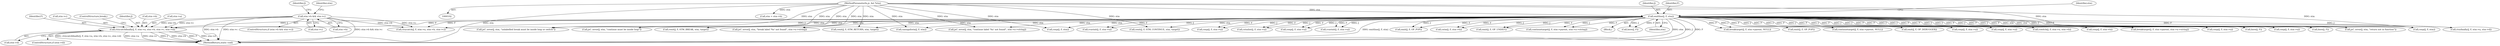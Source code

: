 digraph "0_ghostscript_5008105780c0b0182ea6eda83ad5598f225be3ee@pointer" {
"1000773" [label="(Call,ctrycatchfinally(J, F, stm->a, stm->b, stm->c, stm->d))"];
"1000111" [label="(Call,emitline(J, F, stm))"];
"1000104" [label="(MethodParameterIn,js_Ast *stm)"];
"1000761" [label="(Call,stm->b && stm->c)"];
"1000779" [label="(Call,stm->b)"];
"1000602" [label="(Call,cexit(J, F, STM_BREAK, stm, target))"];
"1000414" [label="(Call,cexp(J, F, stm->b))"];
"1000525" [label="(Call,stm = stm->b)"];
"1000561" [label="(Call,breaktarget(J, F, stm->parent, stm->a->string))"];
"1000113" [label="(Identifier,F)"];
"1000199" [label="(Call,cexp(J, F, stm->a))"];
"1000264" [label="(Call,here(J, F))"];
"1000710" [label="(Call,jsC_error(J, stm, \"return not in function\"))"];
"1000762" [label="(Call,stm->b)"];
"1000738" [label="(Call,cexp(J, F, stm->a))"];
"1000339" [label="(Call,here(J, F))"];
"1000776" [label="(Call,stm->a)"];
"1000761" [label="(Call,stm->b && stm->c)"];
"1000775" [label="(Identifier,F)"];
"1000803" [label="(Call,ctryfinally(J, F, stm->a, stm->d))"];
"1000835" [label="(Call,cexp(J, F, stm))"];
"1000440" [label="(Call,cassignforin(J, F, stm))"];
"1000146" [label="(Call,cvarinit(J, F, stm->a))"];
"1000785" [label="(Call,stm->d)"];
"1000640" [label="(Call,jsC_error(J, stm, \"continue label '%s' not found\", stm->a->string))"];
"1000123" [label="(Call,cstmlist(J, F, stm->a))"];
"1000663" [label="(Call,jsC_error(J, stm, \"continue must be inside loop\"))"];
"1000760" [label="(ControlStructure,if (stm->b && stm->c))"];
"1000782" [label="(Call,stm->c)"];
"1000327" [label="(Call,cexp(J, F, stm->a))"];
"1000771" [label="(Identifier,stm)"];
"1000314" [label="(Call,cvarinit(J, F, stm->a))"];
"1000598" [label="(Call,jsC_error(J, stm, \"unlabelled break must be inside loop or switch\"))"];
"1000825" [label="(Call,emit(J, F, OP_POP))"];
"1000513" [label="(Call,cstm(J, F, stm->b))"];
"1000104" [label="(MethodParameterIn,js_Ast *stm)"];
"1000575" [label="(Call,jsC_error(J, stm, \"break label '%s' not found\", stm->a->string))"];
"1000111" [label="(Call,emitline(J, F, stm))"];
"1000695" [label="(Call,emit(J, F, OP_UNDEF))"];
"1000105" [label="(Block,)"];
"1000225" [label="(Call,here(J, F))"];
"1000844" [label="(MethodReturn,static void)"];
"1000114" [label="(Identifier,stm)"];
"1000159" [label="(Call,cexp(J, F, stm->a))"];
"1000588" [label="(Call,breaktarget(J, F, stm->parent, NULL))"];
"1000769" [label="(ControlStructure,if (stm->d))"];
"1000136" [label="(Call,emit(J, F, OP_POP))"];
"1000667" [label="(Call,cexit(J, F, STM_CONTINUE, stm, target))"];
"1000117" [label="(Identifier,stm)"];
"1000714" [label="(Call,cexit(J, F, STM_RETURN, stm, target))"];
"1000804" [label="(Identifier,J)"];
"1000653" [label="(Call,continuetarget(J, F, stm->parent, NULL))"];
"1000773" [label="(Call,ctrycatchfinally(J, F, stm->a, stm->b, stm->c, stm->d))"];
"1000812" [label="(ControlStructure,break;)"];
"1000765" [label="(Call,stm->c)"];
"1000774" [label="(Identifier,J)"];
"1000814" [label="(Call,emit(J, F, OP_DEBUGGER))"];
"1000726" [label="(Call,cexp(J, F, stm->a))"];
"1000688" [label="(Call,cexp(J, F, stm->a))"];
"1000626" [label="(Call,continuetarget(J, F, stm->parent, stm->a->string))"];
"1000112" [label="(Identifier,J)"];
"1000492" [label="(Call,cswitch(J, F, stm->a, stm->b))"];
"1000789" [label="(Call,ctrycatch(J, F, stm->a, stm->b, stm->c))"];
"1000829" [label="(Call,cexp(J, F, stm))"];
"1000773" -> "1000769"  [label="AST: "];
"1000773" -> "1000785"  [label="CFG: "];
"1000774" -> "1000773"  [label="AST: "];
"1000775" -> "1000773"  [label="AST: "];
"1000776" -> "1000773"  [label="AST: "];
"1000779" -> "1000773"  [label="AST: "];
"1000782" -> "1000773"  [label="AST: "];
"1000785" -> "1000773"  [label="AST: "];
"1000812" -> "1000773"  [label="CFG: "];
"1000773" -> "1000844"  [label="DDG: stm->d"];
"1000773" -> "1000844"  [label="DDG: ctrycatchfinally(J, F, stm->a, stm->b, stm->c, stm->d)"];
"1000773" -> "1000844"  [label="DDG: stm->a"];
"1000773" -> "1000844"  [label="DDG: stm->c"];
"1000773" -> "1000844"  [label="DDG: J"];
"1000773" -> "1000844"  [label="DDG: stm->b"];
"1000773" -> "1000844"  [label="DDG: F"];
"1000111" -> "1000773"  [label="DDG: J"];
"1000111" -> "1000773"  [label="DDG: F"];
"1000761" -> "1000773"  [label="DDG: stm->b"];
"1000761" -> "1000773"  [label="DDG: stm->c"];
"1000111" -> "1000105"  [label="AST: "];
"1000111" -> "1000114"  [label="CFG: "];
"1000112" -> "1000111"  [label="AST: "];
"1000113" -> "1000111"  [label="AST: "];
"1000114" -> "1000111"  [label="AST: "];
"1000117" -> "1000111"  [label="CFG: "];
"1000111" -> "1000844"  [label="DDG: stm"];
"1000111" -> "1000844"  [label="DDG: J"];
"1000111" -> "1000844"  [label="DDG: F"];
"1000111" -> "1000844"  [label="DDG: emitline(J, F, stm)"];
"1000104" -> "1000111"  [label="DDG: stm"];
"1000111" -> "1000123"  [label="DDG: J"];
"1000111" -> "1000123"  [label="DDG: F"];
"1000111" -> "1000136"  [label="DDG: J"];
"1000111" -> "1000136"  [label="DDG: F"];
"1000111" -> "1000146"  [label="DDG: J"];
"1000111" -> "1000146"  [label="DDG: F"];
"1000111" -> "1000159"  [label="DDG: J"];
"1000111" -> "1000159"  [label="DDG: F"];
"1000111" -> "1000199"  [label="DDG: J"];
"1000111" -> "1000199"  [label="DDG: F"];
"1000111" -> "1000225"  [label="DDG: J"];
"1000111" -> "1000225"  [label="DDG: F"];
"1000111" -> "1000264"  [label="DDG: J"];
"1000111" -> "1000264"  [label="DDG: F"];
"1000111" -> "1000314"  [label="DDG: J"];
"1000111" -> "1000314"  [label="DDG: F"];
"1000111" -> "1000327"  [label="DDG: J"];
"1000111" -> "1000327"  [label="DDG: F"];
"1000111" -> "1000339"  [label="DDG: J"];
"1000111" -> "1000339"  [label="DDG: F"];
"1000111" -> "1000414"  [label="DDG: J"];
"1000111" -> "1000414"  [label="DDG: F"];
"1000111" -> "1000440"  [label="DDG: stm"];
"1000111" -> "1000492"  [label="DDG: J"];
"1000111" -> "1000492"  [label="DDG: F"];
"1000111" -> "1000513"  [label="DDG: J"];
"1000111" -> "1000513"  [label="DDG: F"];
"1000111" -> "1000561"  [label="DDG: J"];
"1000111" -> "1000561"  [label="DDG: F"];
"1000111" -> "1000575"  [label="DDG: stm"];
"1000111" -> "1000588"  [label="DDG: J"];
"1000111" -> "1000588"  [label="DDG: F"];
"1000111" -> "1000598"  [label="DDG: stm"];
"1000111" -> "1000602"  [label="DDG: stm"];
"1000111" -> "1000626"  [label="DDG: J"];
"1000111" -> "1000626"  [label="DDG: F"];
"1000111" -> "1000640"  [label="DDG: stm"];
"1000111" -> "1000653"  [label="DDG: J"];
"1000111" -> "1000653"  [label="DDG: F"];
"1000111" -> "1000663"  [label="DDG: stm"];
"1000111" -> "1000667"  [label="DDG: stm"];
"1000111" -> "1000688"  [label="DDG: J"];
"1000111" -> "1000688"  [label="DDG: F"];
"1000111" -> "1000695"  [label="DDG: J"];
"1000111" -> "1000695"  [label="DDG: F"];
"1000111" -> "1000710"  [label="DDG: stm"];
"1000111" -> "1000714"  [label="DDG: stm"];
"1000111" -> "1000726"  [label="DDG: J"];
"1000111" -> "1000726"  [label="DDG: F"];
"1000111" -> "1000738"  [label="DDG: J"];
"1000111" -> "1000738"  [label="DDG: F"];
"1000111" -> "1000789"  [label="DDG: J"];
"1000111" -> "1000789"  [label="DDG: F"];
"1000111" -> "1000803"  [label="DDG: J"];
"1000111" -> "1000803"  [label="DDG: F"];
"1000111" -> "1000814"  [label="DDG: J"];
"1000111" -> "1000814"  [label="DDG: F"];
"1000111" -> "1000825"  [label="DDG: J"];
"1000111" -> "1000825"  [label="DDG: F"];
"1000111" -> "1000829"  [label="DDG: stm"];
"1000111" -> "1000835"  [label="DDG: J"];
"1000111" -> "1000835"  [label="DDG: F"];
"1000111" -> "1000835"  [label="DDG: stm"];
"1000104" -> "1000102"  [label="AST: "];
"1000104" -> "1000844"  [label="DDG: stm"];
"1000104" -> "1000440"  [label="DDG: stm"];
"1000104" -> "1000525"  [label="DDG: stm"];
"1000104" -> "1000575"  [label="DDG: stm"];
"1000104" -> "1000598"  [label="DDG: stm"];
"1000104" -> "1000602"  [label="DDG: stm"];
"1000104" -> "1000640"  [label="DDG: stm"];
"1000104" -> "1000663"  [label="DDG: stm"];
"1000104" -> "1000667"  [label="DDG: stm"];
"1000104" -> "1000710"  [label="DDG: stm"];
"1000104" -> "1000714"  [label="DDG: stm"];
"1000104" -> "1000829"  [label="DDG: stm"];
"1000104" -> "1000835"  [label="DDG: stm"];
"1000761" -> "1000760"  [label="AST: "];
"1000761" -> "1000762"  [label="CFG: "];
"1000761" -> "1000765"  [label="CFG: "];
"1000762" -> "1000761"  [label="AST: "];
"1000765" -> "1000761"  [label="AST: "];
"1000771" -> "1000761"  [label="CFG: "];
"1000804" -> "1000761"  [label="CFG: "];
"1000761" -> "1000844"  [label="DDG: stm->b"];
"1000761" -> "1000844"  [label="DDG: stm->c"];
"1000761" -> "1000844"  [label="DDG: stm->b && stm->c"];
"1000761" -> "1000789"  [label="DDG: stm->b"];
"1000761" -> "1000789"  [label="DDG: stm->c"];
}
